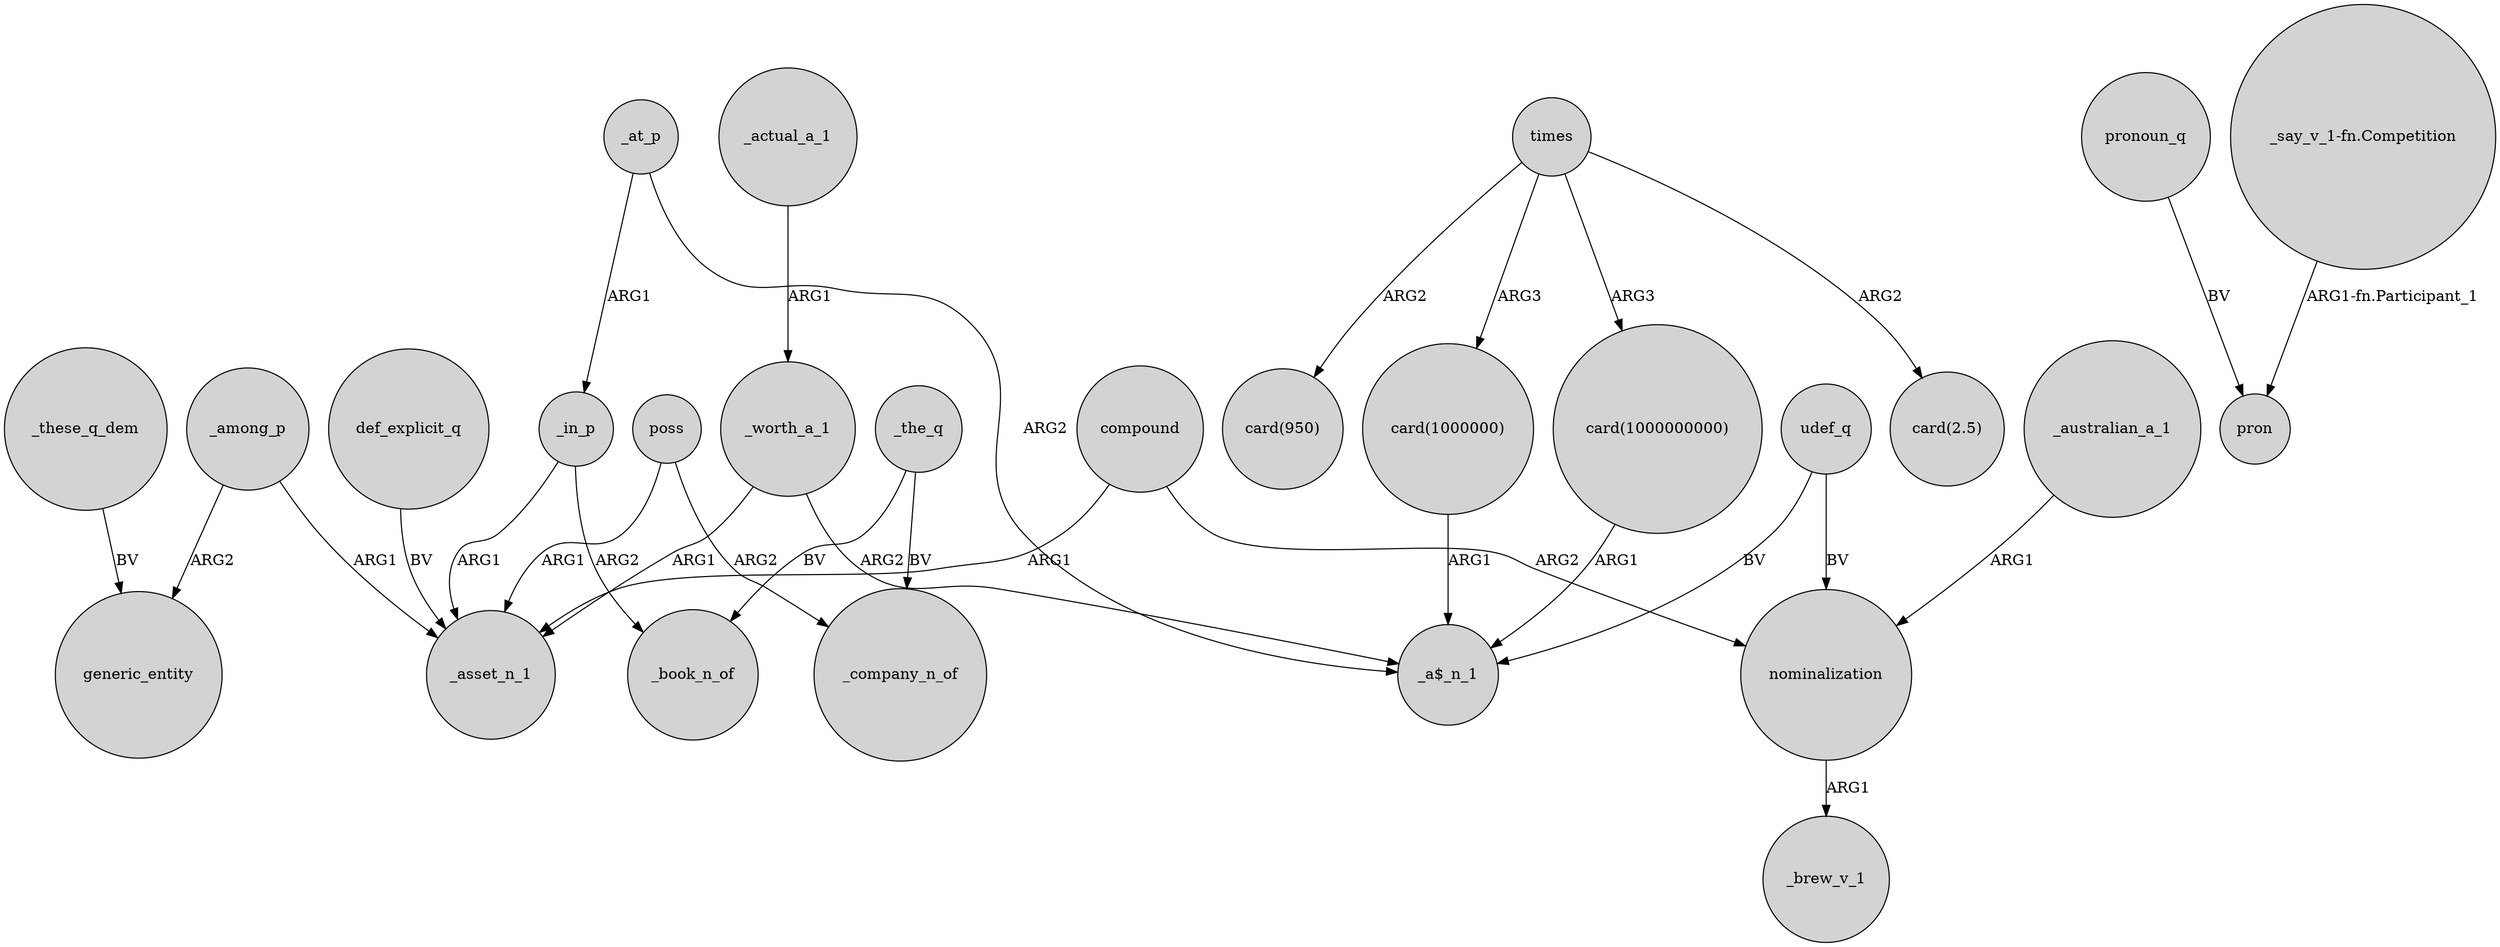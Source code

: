 digraph {
	node [shape=circle style=filled]
	_at_p -> _in_p [label=ARG1]
	_among_p -> generic_entity [label=ARG2]
	_worth_a_1 -> _asset_n_1 [label=ARG1]
	def_explicit_q -> _asset_n_1 [label=BV]
	_actual_a_1 -> _worth_a_1 [label=ARG1]
	udef_q -> nominalization [label=BV]
	times -> "card(1000000)" [label=ARG3]
	_at_p -> "_a$_n_1" [label=ARG2]
	_among_p -> _asset_n_1 [label=ARG1]
	times -> "card(1000000000)" [label=ARG3]
	poss -> _asset_n_1 [label=ARG1]
	compound -> nominalization [label=ARG2]
	_australian_a_1 -> nominalization [label=ARG1]
	nominalization -> _brew_v_1 [label=ARG1]
	pronoun_q -> pron [label=BV]
	poss -> _company_n_of [label=ARG2]
	_in_p -> _book_n_of [label=ARG2]
	times -> "card(2.5)" [label=ARG2]
	"_say_v_1-fn.Competition" -> pron [label="ARG1-fn.Participant_1"]
	"card(1000000)" -> "_a$_n_1" [label=ARG1]
	times -> "card(950)" [label=ARG2]
	_these_q_dem -> generic_entity [label=BV]
	_the_q -> _book_n_of [label=BV]
	compound -> _asset_n_1 [label=ARG1]
	_worth_a_1 -> "_a$_n_1" [label=ARG2]
	_in_p -> _asset_n_1 [label=ARG1]
	_the_q -> _company_n_of [label=BV]
	"card(1000000000)" -> "_a$_n_1" [label=ARG1]
	udef_q -> "_a$_n_1" [label=BV]
}
